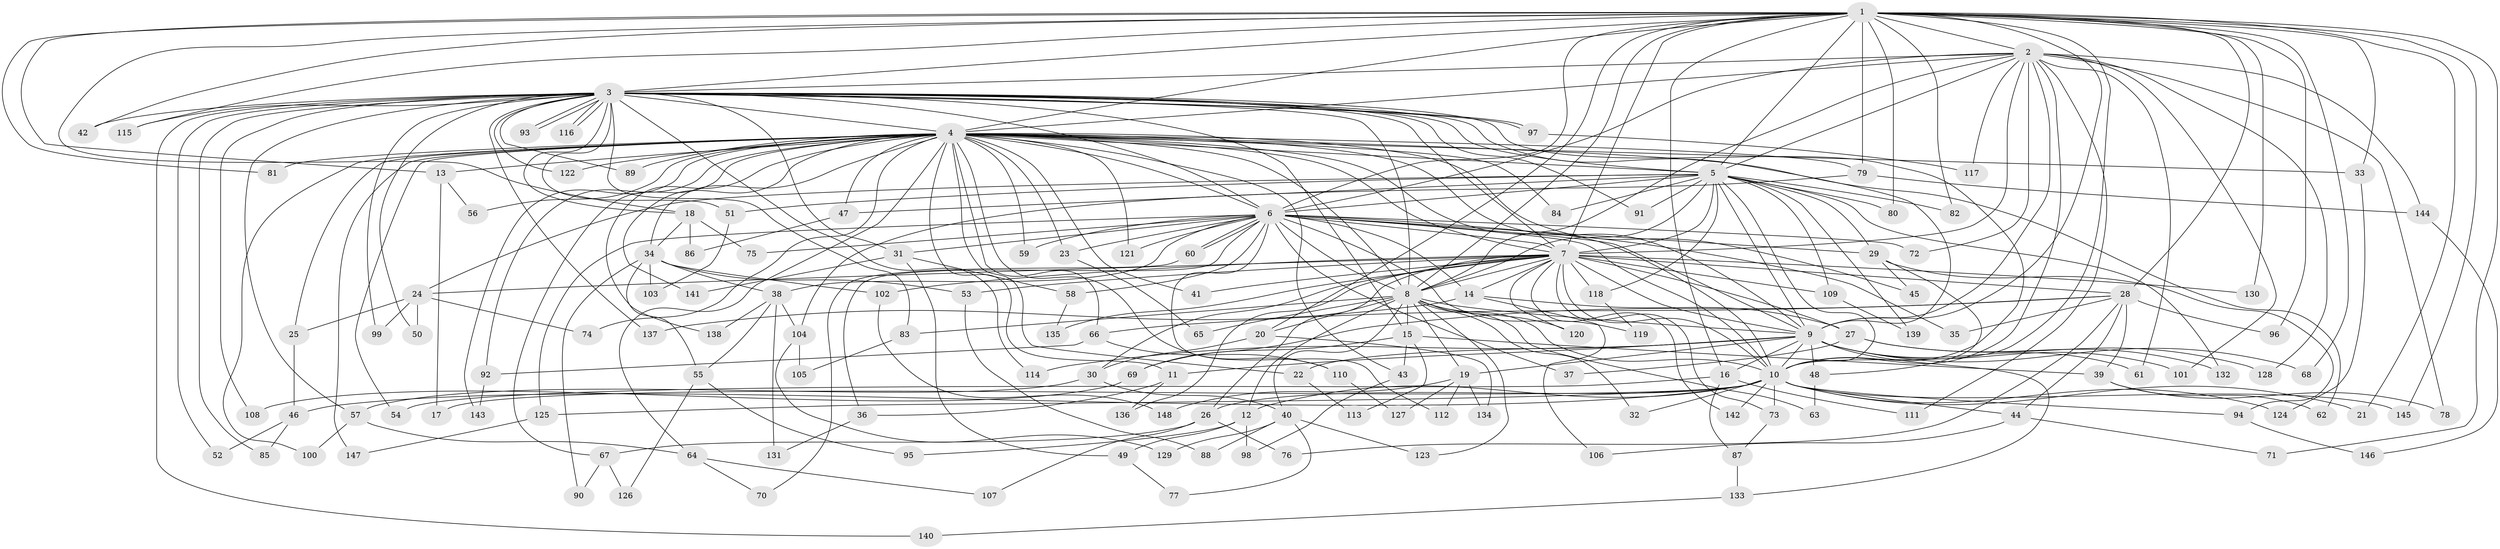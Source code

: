 // coarse degree distribution, {25: 0.008695652173913044, 15: 0.008695652173913044, 40: 0.008695652173913044, 36: 0.008695652173913044, 19: 0.008695652173913044, 26: 0.008695652173913044, 24: 0.008695652173913044, 21: 0.008695652173913044, 23: 0.008695652173913044, 5: 0.0782608695652174, 6: 0.02608695652173913, 3: 0.13043478260869565, 7: 0.017391304347826087, 2: 0.5478260869565217, 10: 0.008695652173913044, 9: 0.008695652173913044, 4: 0.08695652173913043, 1: 0.017391304347826087}
// Generated by graph-tools (version 1.1) at 2025/23/03/03/25 07:23:43]
// undirected, 148 vertices, 321 edges
graph export_dot {
graph [start="1"]
  node [color=gray90,style=filled];
  1;
  2;
  3;
  4;
  5;
  6;
  7;
  8;
  9;
  10;
  11;
  12;
  13;
  14;
  15;
  16;
  17;
  18;
  19;
  20;
  21;
  22;
  23;
  24;
  25;
  26;
  27;
  28;
  29;
  30;
  31;
  32;
  33;
  34;
  35;
  36;
  37;
  38;
  39;
  40;
  41;
  42;
  43;
  44;
  45;
  46;
  47;
  48;
  49;
  50;
  51;
  52;
  53;
  54;
  55;
  56;
  57;
  58;
  59;
  60;
  61;
  62;
  63;
  64;
  65;
  66;
  67;
  68;
  69;
  70;
  71;
  72;
  73;
  74;
  75;
  76;
  77;
  78;
  79;
  80;
  81;
  82;
  83;
  84;
  85;
  86;
  87;
  88;
  89;
  90;
  91;
  92;
  93;
  94;
  95;
  96;
  97;
  98;
  99;
  100;
  101;
  102;
  103;
  104;
  105;
  106;
  107;
  108;
  109;
  110;
  111;
  112;
  113;
  114;
  115;
  116;
  117;
  118;
  119;
  120;
  121;
  122;
  123;
  124;
  125;
  126;
  127;
  128;
  129;
  130;
  131;
  132;
  133;
  134;
  135;
  136;
  137;
  138;
  139;
  140;
  141;
  142;
  143;
  144;
  145;
  146;
  147;
  148;
  1 -- 2;
  1 -- 3;
  1 -- 4;
  1 -- 5;
  1 -- 6;
  1 -- 7;
  1 -- 8;
  1 -- 9;
  1 -- 10;
  1 -- 13;
  1 -- 16;
  1 -- 18;
  1 -- 20;
  1 -- 21;
  1 -- 28;
  1 -- 33;
  1 -- 42;
  1 -- 68;
  1 -- 71;
  1 -- 79;
  1 -- 80;
  1 -- 81;
  1 -- 82;
  1 -- 96;
  1 -- 115;
  1 -- 130;
  1 -- 145;
  2 -- 3;
  2 -- 4;
  2 -- 5;
  2 -- 6;
  2 -- 7;
  2 -- 8;
  2 -- 9;
  2 -- 10;
  2 -- 61;
  2 -- 72;
  2 -- 78;
  2 -- 101;
  2 -- 111;
  2 -- 117;
  2 -- 128;
  2 -- 144;
  3 -- 4;
  3 -- 5;
  3 -- 6;
  3 -- 7;
  3 -- 8;
  3 -- 9;
  3 -- 10;
  3 -- 15;
  3 -- 18;
  3 -- 31;
  3 -- 42;
  3 -- 50;
  3 -- 51;
  3 -- 52;
  3 -- 57;
  3 -- 83;
  3 -- 85;
  3 -- 89;
  3 -- 91;
  3 -- 93;
  3 -- 93;
  3 -- 97;
  3 -- 97;
  3 -- 99;
  3 -- 108;
  3 -- 114;
  3 -- 115;
  3 -- 116;
  3 -- 116;
  3 -- 122;
  3 -- 137;
  3 -- 140;
  4 -- 5;
  4 -- 6;
  4 -- 7;
  4 -- 8;
  4 -- 9;
  4 -- 10;
  4 -- 11;
  4 -- 13;
  4 -- 22;
  4 -- 23;
  4 -- 25;
  4 -- 33;
  4 -- 34;
  4 -- 41;
  4 -- 43;
  4 -- 45;
  4 -- 47;
  4 -- 54;
  4 -- 56;
  4 -- 59;
  4 -- 62;
  4 -- 64;
  4 -- 66;
  4 -- 67;
  4 -- 74;
  4 -- 79;
  4 -- 81;
  4 -- 84;
  4 -- 89;
  4 -- 92;
  4 -- 100;
  4 -- 110;
  4 -- 121;
  4 -- 122;
  4 -- 138;
  4 -- 141;
  4 -- 143;
  4 -- 147;
  5 -- 6;
  5 -- 7;
  5 -- 8;
  5 -- 9;
  5 -- 10;
  5 -- 24;
  5 -- 29;
  5 -- 47;
  5 -- 51;
  5 -- 80;
  5 -- 82;
  5 -- 84;
  5 -- 91;
  5 -- 109;
  5 -- 118;
  5 -- 132;
  5 -- 139;
  6 -- 7;
  6 -- 8;
  6 -- 9;
  6 -- 10;
  6 -- 14;
  6 -- 23;
  6 -- 29;
  6 -- 31;
  6 -- 35;
  6 -- 36;
  6 -- 37;
  6 -- 38;
  6 -- 58;
  6 -- 59;
  6 -- 60;
  6 -- 60;
  6 -- 72;
  6 -- 75;
  6 -- 112;
  6 -- 119;
  6 -- 121;
  6 -- 125;
  7 -- 8;
  7 -- 9;
  7 -- 10;
  7 -- 14;
  7 -- 24;
  7 -- 26;
  7 -- 27;
  7 -- 28;
  7 -- 30;
  7 -- 41;
  7 -- 53;
  7 -- 73;
  7 -- 102;
  7 -- 109;
  7 -- 118;
  7 -- 120;
  7 -- 130;
  7 -- 135;
  7 -- 136;
  7 -- 142;
  8 -- 9;
  8 -- 10;
  8 -- 12;
  8 -- 15;
  8 -- 19;
  8 -- 20;
  8 -- 32;
  8 -- 40;
  8 -- 63;
  8 -- 65;
  8 -- 83;
  8 -- 120;
  8 -- 123;
  9 -- 10;
  9 -- 11;
  9 -- 16;
  9 -- 19;
  9 -- 22;
  9 -- 48;
  9 -- 61;
  9 -- 68;
  9 -- 101;
  9 -- 114;
  9 -- 133;
  10 -- 12;
  10 -- 17;
  10 -- 21;
  10 -- 26;
  10 -- 32;
  10 -- 44;
  10 -- 46;
  10 -- 73;
  10 -- 94;
  10 -- 124;
  10 -- 125;
  10 -- 142;
  10 -- 145;
  11 -- 36;
  11 -- 136;
  12 -- 49;
  12 -- 95;
  12 -- 98;
  13 -- 17;
  13 -- 56;
  14 -- 27;
  14 -- 106;
  14 -- 137;
  15 -- 39;
  15 -- 43;
  15 -- 69;
  15 -- 113;
  16 -- 54;
  16 -- 87;
  16 -- 111;
  18 -- 34;
  18 -- 75;
  18 -- 86;
  19 -- 112;
  19 -- 127;
  19 -- 134;
  19 -- 148;
  20 -- 30;
  20 -- 134;
  22 -- 113;
  23 -- 65;
  24 -- 25;
  24 -- 50;
  24 -- 74;
  24 -- 99;
  25 -- 46;
  26 -- 67;
  26 -- 76;
  26 -- 107;
  27 -- 37;
  27 -- 128;
  27 -- 132;
  28 -- 35;
  28 -- 39;
  28 -- 44;
  28 -- 66;
  28 -- 69;
  28 -- 76;
  28 -- 96;
  29 -- 45;
  29 -- 48;
  29 -- 94;
  30 -- 40;
  30 -- 57;
  31 -- 49;
  31 -- 58;
  31 -- 141;
  33 -- 124;
  34 -- 38;
  34 -- 53;
  34 -- 55;
  34 -- 90;
  34 -- 102;
  34 -- 103;
  36 -- 131;
  38 -- 55;
  38 -- 104;
  38 -- 131;
  38 -- 138;
  39 -- 62;
  39 -- 78;
  40 -- 77;
  40 -- 88;
  40 -- 123;
  40 -- 129;
  43 -- 98;
  44 -- 71;
  44 -- 106;
  46 -- 52;
  46 -- 85;
  47 -- 86;
  48 -- 63;
  49 -- 77;
  51 -- 103;
  53 -- 88;
  55 -- 95;
  55 -- 126;
  57 -- 64;
  57 -- 100;
  58 -- 135;
  60 -- 70;
  64 -- 70;
  64 -- 107;
  66 -- 92;
  66 -- 110;
  67 -- 90;
  67 -- 126;
  69 -- 108;
  73 -- 87;
  79 -- 104;
  79 -- 144;
  83 -- 105;
  87 -- 133;
  92 -- 143;
  94 -- 146;
  97 -- 117;
  102 -- 148;
  104 -- 105;
  104 -- 129;
  109 -- 139;
  110 -- 127;
  118 -- 119;
  125 -- 147;
  133 -- 140;
  144 -- 146;
}

